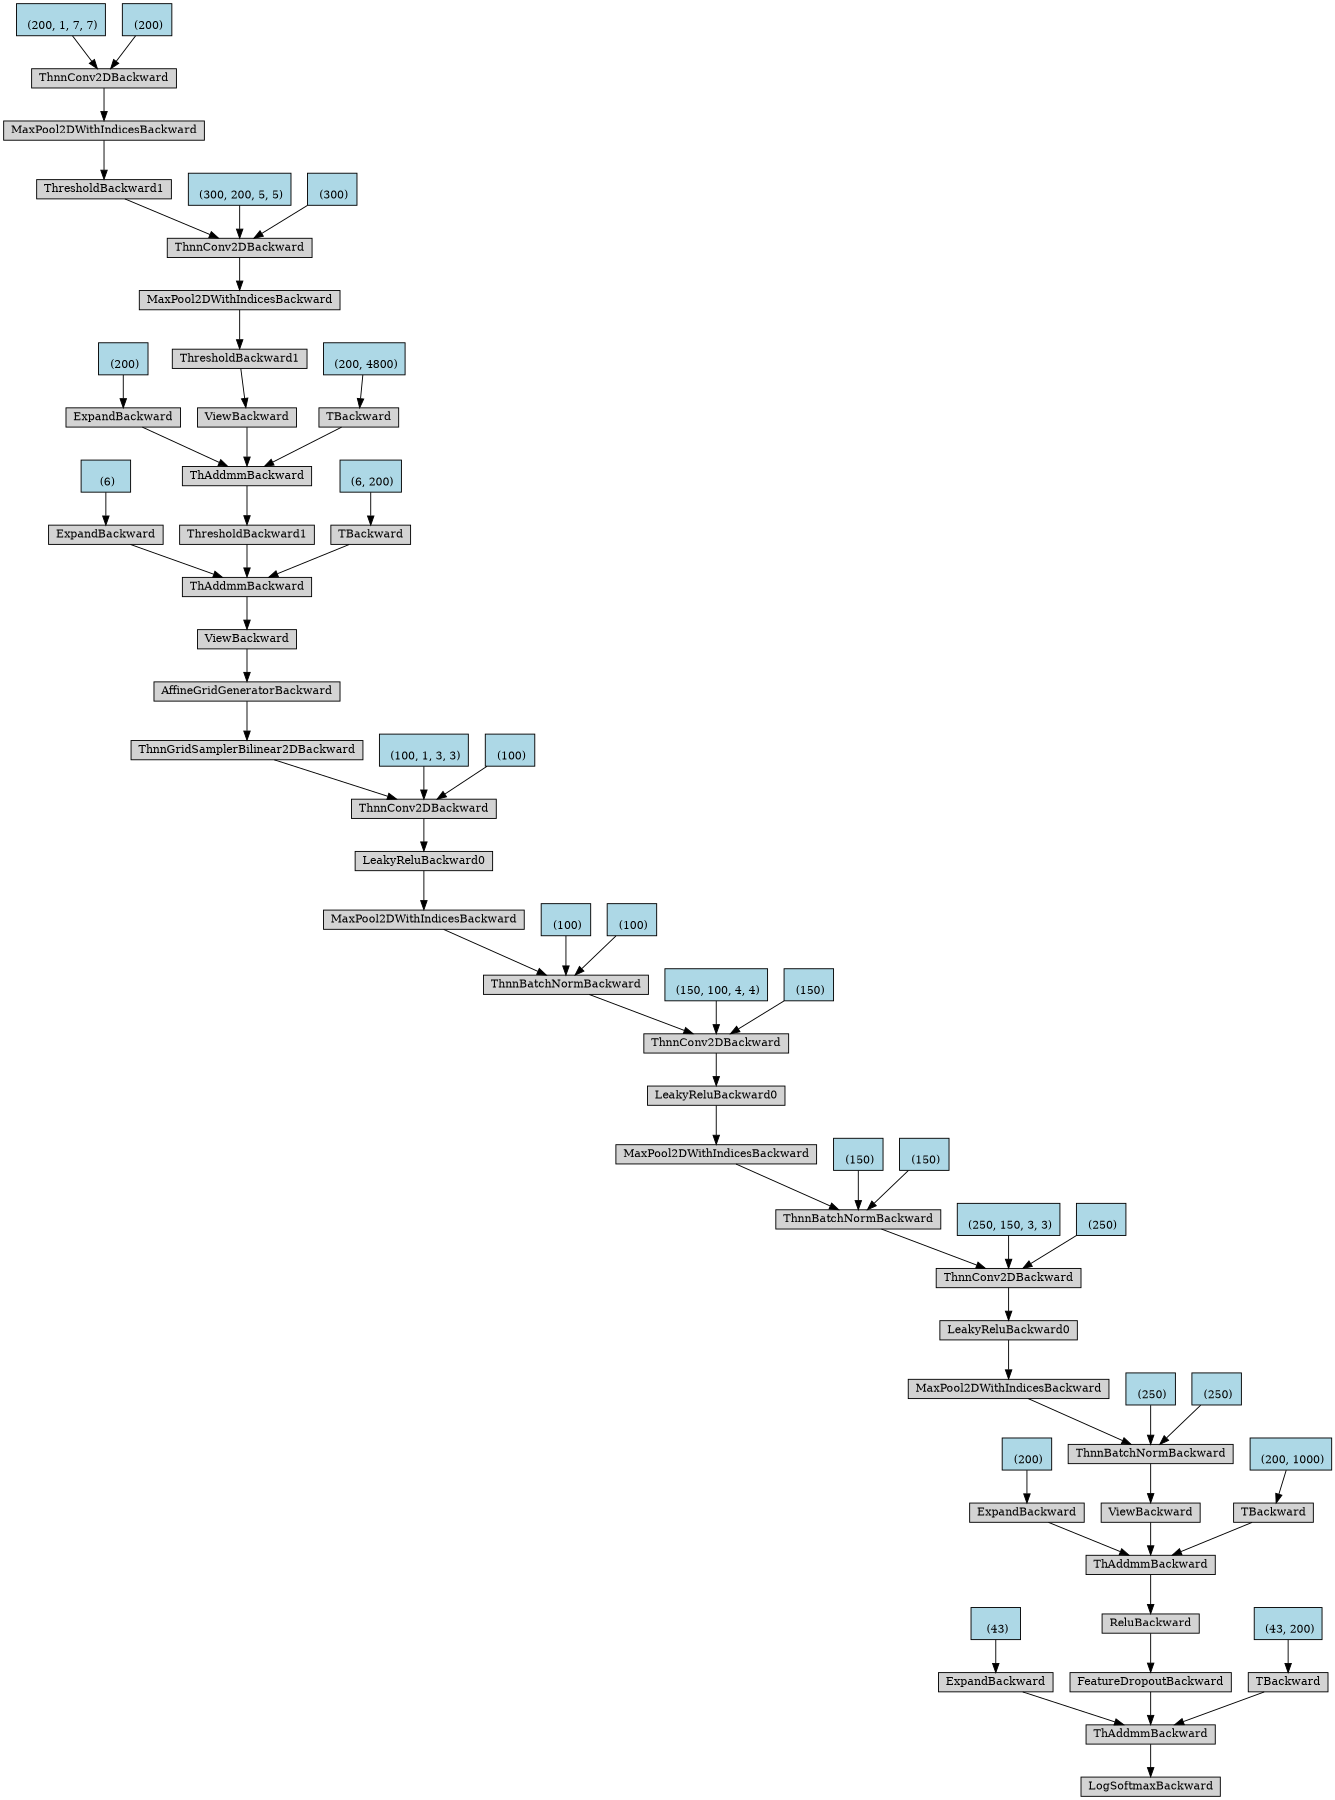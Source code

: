 digraph {
	graph [size="12,12"]
	node [align=left fontsize=12 height=0.2 ranksep=0.1 shape=box style=filled]
	4727492392 [label=LogSoftmaxBackward]
	4727492448 -> 4727492392
	4727492448 [label=ThAddmmBackward]
	4727492560 -> 4727492448
	4727492560 [label=ExpandBackward]
	4765905080 -> 4727492560
	4765905080 [label="
 (43)" fillcolor=lightblue]
	4727574600 -> 4727492448
	4727574600 [label=FeatureDropoutBackward]
	4765905136 -> 4727574600
	4765905136 [label=ReluBackward]
	4765905192 -> 4765905136
	4765905192 [label=ThAddmmBackward]
	4765905360 -> 4765905192
	4765905360 [label=ExpandBackward]
	4765905584 -> 4765905360
	4765905584 [label="
 (200)" fillcolor=lightblue]
	4765905416 -> 4765905192
	4765905416 [label=ViewBackward]
	4765905640 -> 4765905416
	4765905640 [label=ThnnBatchNormBackward]
	4765905696 -> 4765905640
	4765905696 [label=MaxPool2DWithIndicesBackward]
	4765905976 -> 4765905696
	4765905976 [label=LeakyReluBackward0]
	4765906088 -> 4765905976
	4765906088 [label=ThnnConv2DBackward]
	4765906200 -> 4765906088
	4765906200 [label=ThnnBatchNormBackward]
	4765906424 -> 4765906200
	4765906424 [label=MaxPool2DWithIndicesBackward]
	4765906648 -> 4765906424
	4765906648 [label=LeakyReluBackward0]
	4765906760 -> 4765906648
	4765906760 [label=ThnnConv2DBackward]
	4765906872 -> 4765906760
	4765906872 [label=ThnnBatchNormBackward]
	4765907096 -> 4765906872
	4765907096 [label=MaxPool2DWithIndicesBackward]
	4765907320 -> 4765907096
	4765907320 [label=LeakyReluBackward0]
	4765907432 -> 4765907320
	4765907432 [label=ThnnConv2DBackward]
	4765907600 -> 4765907432
	4765907600 [label=ThnnGridSamplerBilinear2DBackward]
	4723318176 -> 4765907600
	4723318176 [label=AffineGridGeneratorBackward]
	4765907880 -> 4723318176
	4765907880 [label=ViewBackward]
	4765908048 -> 4765907880
	4765908048 [label=ThAddmmBackward]
	4765908216 -> 4765908048
	4765908216 [label=ExpandBackward]
	4765908440 -> 4765908216
	4765908440 [label="
 (6)" fillcolor=lightblue]
	4765908272 -> 4765908048
	4765908272 [label=ThresholdBackward1]
	4765908496 -> 4765908272
	4765908496 [label=ThAddmmBackward]
	4765908608 -> 4765908496
	4765908608 [label=ExpandBackward]
	4765908888 -> 4765908608
	4765908888 [label="
 (200)" fillcolor=lightblue]
	4765908720 -> 4765908496
	4765908720 [label=ViewBackward]
	4765908944 -> 4765908720
	4765908944 [label=ThresholdBackward1]
	4765921408 -> 4765908944
	4765921408 [label=MaxPool2DWithIndicesBackward]
	4765921632 -> 4765921408
	4765921632 [label=ThnnConv2DBackward]
	4765921800 -> 4765921632
	4765921800 [label=ThresholdBackward1]
	4765922024 -> 4765921800
	4765922024 [label=MaxPool2DWithIndicesBackward]
	4765922192 -> 4765922024
	4765922192 [label=ThnnConv2DBackward]
	4765922360 -> 4765922192
	4765922360 [label="
 (200, 1, 7, 7)" fillcolor=lightblue]
	4765922416 -> 4765922192
	4765922416 [label="
 (200)" fillcolor=lightblue]
	4765921856 -> 4765921632
	4765921856 [label="
 (300, 200, 5, 5)" fillcolor=lightblue]
	4765921912 -> 4765921632
	4765921912 [label="
 (300)" fillcolor=lightblue]
	4765908776 -> 4765908496
	4765908776 [label=TBackward]
	4765921464 -> 4765908776
	4765921464 [label="
 (200, 4800)" fillcolor=lightblue]
	4765908328 -> 4765908048
	4765908328 [label=TBackward]
	4765908664 -> 4765908328
	4765908664 [label="
 (6, 200)" fillcolor=lightblue]
	4765907656 -> 4765907432
	4765907656 [label="
 (100, 1, 3, 3)" fillcolor=lightblue]
	4765907712 -> 4765907432
	4765907712 [label="
 (100)" fillcolor=lightblue]
	4765907152 -> 4765906872
	4765907152 [label="
 (100)" fillcolor=lightblue]
	4765907208 -> 4765906872
	4765907208 [label="
 (100)" fillcolor=lightblue]
	4765906928 -> 4765906760
	4765906928 [label="
 (150, 100, 4, 4)" fillcolor=lightblue]
	4765906984 -> 4765906760
	4765906984 [label="
 (150)" fillcolor=lightblue]
	4765906480 -> 4765906200
	4765906480 [label="
 (150)" fillcolor=lightblue]
	4765906536 -> 4765906200
	4765906536 [label="
 (150)" fillcolor=lightblue]
	4765906256 -> 4765906088
	4765906256 [label="
 (250, 150, 3, 3)" fillcolor=lightblue]
	4765906312 -> 4765906088
	4765906312 [label="
 (250)" fillcolor=lightblue]
	4765905808 -> 4765905640
	4765905808 [label="
 (250)" fillcolor=lightblue]
	4765905864 -> 4765905640
	4765905864 [label="
 (250)" fillcolor=lightblue]
	4765905472 -> 4765905192
	4765905472 [label=TBackward]
	4765905752 -> 4765905472
	4765905752 [label="
 (200, 1000)" fillcolor=lightblue]
	4765904968 -> 4727492448
	4765904968 [label=TBackward]
	4765905248 -> 4765904968
	4765905248 [label="
 (43, 200)" fillcolor=lightblue]
}
